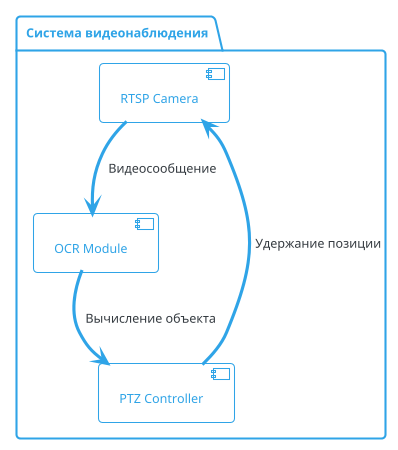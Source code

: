 @startuml Система видеонаблюдения
!theme cerulean-outline
package "Система видеонаблюдения" {
  [RTSP Camera] --> [OCR Module] : Видеосообщение
  [OCR Module] --> [PTZ Controller] : Вычисление объекта
  [PTZ Controller] --> [RTSP Camera] : Удержание позиции
}
@enduml
